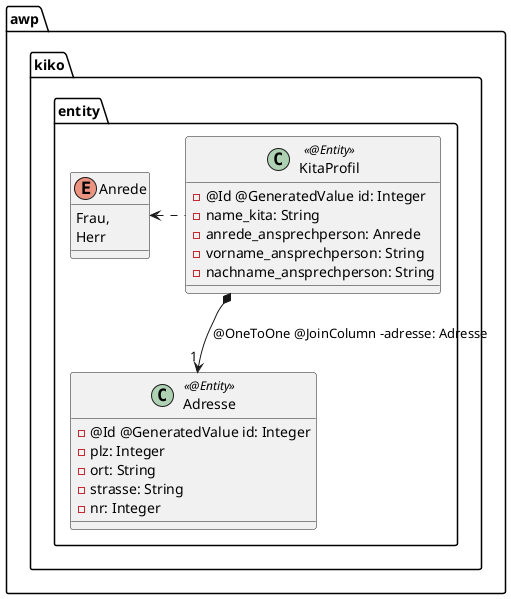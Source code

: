 @startuml KitaProfil
package awp.kiko.entity {
    class KitaProfil <<@Entity>> {
        - @Id @GeneratedValue id: Integer
        - name_kita: String
        - anrede_ansprechperson: Anrede
        - vorname_ansprechperson: String
        - nachname_ansprechperson: String

    }

    enum Anrede {
        Frau,
        Herr
    }

    class Adresse <<@Entity>> {
        - @Id @GeneratedValue id: Integer
        - plz: Integer
        - ort: String
        - strasse: String
        - nr: Integer
    }

    KitaProfil *--> "1" Adresse: @OneToOne @JoinColumn -adresse: Adresse
    KitaProfil .left.> Anrede
}

@enduml